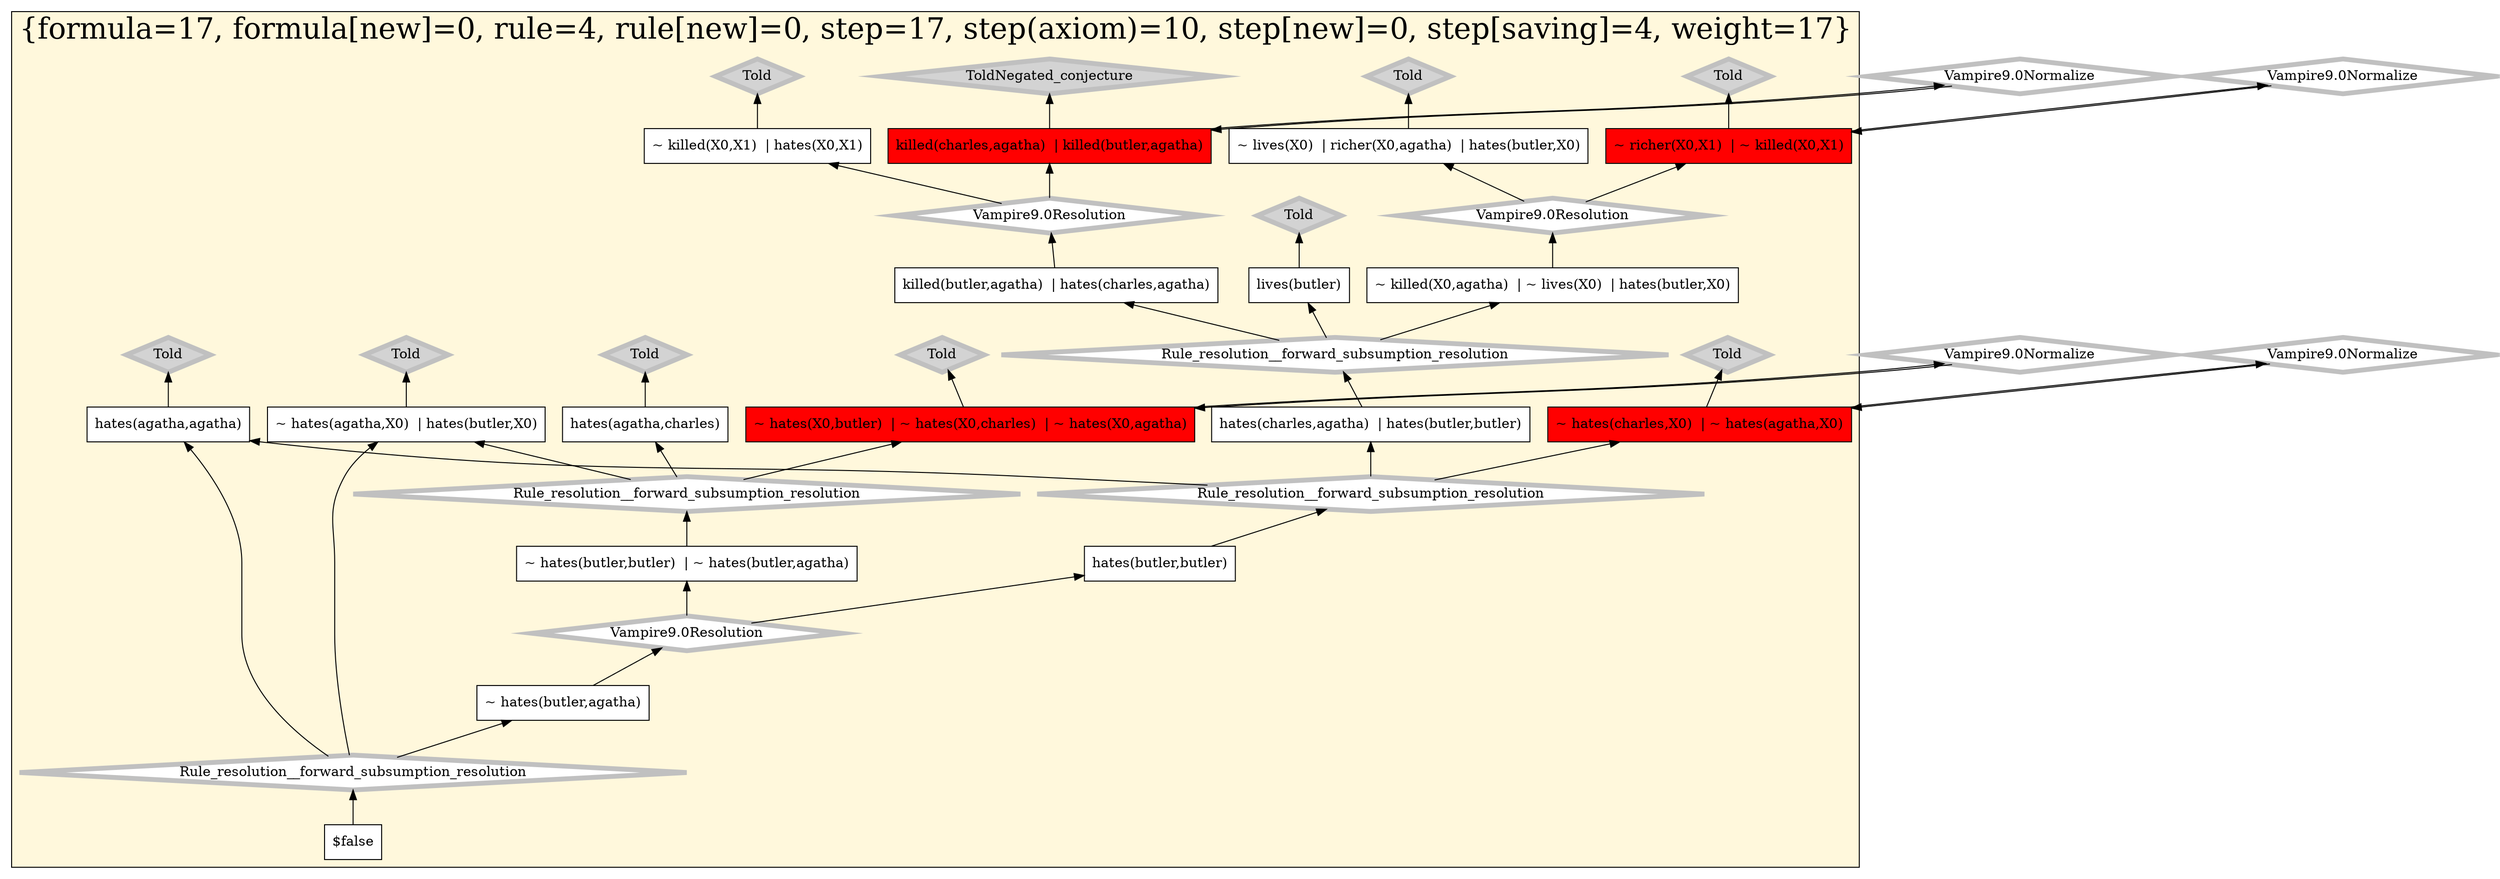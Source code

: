 digraph g 
{ rankdir=BT;
   
  "x_1330" [ URL="http://inference-web.org/proofs/tptp/Solutions/PUZ/PUZ001-1/Vampire---9.0/answer.owl#ns_31_conclusion" color="black" shape="box" label="killed(butler,agatha)  | hates(charles,agatha)" fillcolor="white" style="filled"  ];
  "x_1578" [ URL="http://inference-web.org/proofs/tptp/Solutions/PUZ/PUZ001-1/Vampire---9.0/answer.owl#ns_11_conclusion" color="black" shape="box" label="~ lives(X0)  | richer(X0,agatha)  | hates(butler,X0)" fillcolor="white" style="filled"  ];
  "x_1286" [ URL="http://inference-web.org/proofs/tptp/Solutions/PUZ/PUZ001-1/Vampire---9.0/answer.owl#ns_7_conclusion" color="black" shape="box" label="hates(agatha,agatha)" fillcolor="white" style="filled"  ];
  "x_1484" [ URL="http://inference-web.org/proofs/tptp/Solutions/PUZ/PUZ001-1/Vampire---9.0/answer.owl#ns_10_conclusion" color="black" shape="box" label="~ hates(agatha,X0)  | hates(butler,X0)" fillcolor="white" style="filled"  ];
  "x_1300" [ URL="http://inference-web.org/proofs/tptp/Solutions/PUZ/PUZ001-1/Vampire---9.0/answer.owl#ns_5_conclusion" color="black" shape="box" label="~ hates(agatha,X0)  | ~ hates(charles,X0)" fillcolor="red" style="filled"  ];
  "x_1300" [ URL="http://inference-web.org/proofs/tptp/Solutions/PUZ/PUZ001-1/Vampire---9.0/answer.owl#ns_14_conclusion" color="black" shape="box" label="~ hates(charles,X0)  | ~ hates(agatha,X0)" fillcolor="red" style="filled"  ];
  "x_1605" [ URL="http://inference-web.org/proofs/tptp/Solutions/PUZ/PUZ001-1/Vampire---9.0/answer.owl#ns_35_conclusion" color="black" shape="box" label="hates(charles,agatha)  | hates(butler,butler)" fillcolor="white" style="filled"  ];
  "x_1495" [ URL="http://inference-web.org/proofs/tptp/Solutions/PUZ/PUZ001-1/Vampire---9.0/answer.owl#ns_2_conclusion" color="black" shape="box" label="lives(butler)" fillcolor="white" style="filled"  ];
  "x_1480" [ URL="http://inference-web.org/proofs/tptp/Solutions/PUZ/PUZ001-1/Vampire---9.0/answer.owl#ns_8_conclusion" color="black" shape="box" label="hates(agatha,charles)" fillcolor="white" style="filled"  ];
  "x_1549" [ URL="http://inference-web.org/proofs/tptp/Solutions/PUZ/PUZ001-1/Vampire---9.0/answer.owl#ns_29_conclusion" color="black" shape="box" label="~ hates(butler,butler)  | ~ hates(butler,agatha)" fillcolor="white" style="filled"  ];
  "x_1291" [ URL="http://inference-web.org/proofs/tptp/Solutions/PUZ/PUZ001-1/Vampire---9.0/answer.owl#ns_12_conclusion" color="black" shape="box" label="killed(butler,agatha)  | killed(charles,agatha)" fillcolor="red" style="filled"  ];
  "x_1519" [ URL="http://inference-web.org/proofs/tptp/Solutions/PUZ/PUZ001-1/Vampire---9.0/answer.owl#ns_39_conclusion" color="black" shape="box" label="$false" fillcolor="white" style="filled"  ];
  "x_1502" [ URL="http://inference-web.org/proofs/tptp/Solutions/PUZ/PUZ001-1/Vampire---9.0/answer.owl#ns_38_conclusion" color="black" shape="box" label="~ hates(butler,agatha)" fillcolor="white" style="filled"  ];
  "x_1450" [ URL="http://inference-web.org/proofs/tptp/Solutions/PUZ/PUZ001-1/Vampire---9.0/answer.owl#ns_9_conclusion" color="black" shape="box" label="~ killed(X0,X1)  | hates(X0,X1)" fillcolor="white" style="filled"  ];
  "x_1577" [ URL="http://inference-web.org/proofs/tptp/Solutions/PUZ/PUZ001-1/Vampire---9.0/answer.owl#ns_17_conclusion" color="black" shape="box" label="~ killed(X0,agatha)  | ~ lives(X0)  | hates(butler,X0)" fillcolor="white" style="filled"  ];
  "x_1338" [ URL="http://inference-web.org/proofs/tptp/Solutions/PUZ/PUZ001-1/Vampire---9.0/answer.owl#ns_4_conclusion" color="black" shape="box" label="~ killed(X0,X1)  | ~ richer(X0,X1)" fillcolor="red" style="filled"  ];
  "x_1255" [ URL="http://inference-web.org/proofs/tptp/Solutions/PUZ/PUZ001-1/Vampire---9.0/answer.owl#ns_6_conclusion" color="black" shape="box" label="~ hates(X0,agatha)  | ~ hates(X0,butler)  | ~ hates(X0,charles)" fillcolor="red" style="filled"  ];
  "x_1255" [ URL="http://inference-web.org/proofs/tptp/Solutions/PUZ/PUZ001-1/Vampire---9.0/answer.owl#ns_15_conclusion" color="black" shape="box" label="~ hates(X0,butler)  | ~ hates(X0,charles)  | ~ hates(X0,agatha)" fillcolor="red" style="filled"  ];
  "x_1291" [ URL="http://inference-web.org/proofs/tptp/Solutions/PUZ/PUZ001-1/Vampire---9.0/answer.owl#ns_16_conclusion" color="black" shape="box" label="killed(charles,agatha)  | killed(butler,agatha)" fillcolor="red" style="filled"  ];
  "x_1565" [ URL="http://inference-web.org/proofs/tptp/Solutions/PUZ/PUZ001-1/Vampire---9.0/answer.owl#ns_37_conclusion" color="black" shape="box" label="hates(butler,butler)" fillcolor="white" style="filled"  ];
  "x_1338" [ URL="http://inference-web.org/proofs/tptp/Solutions/PUZ/PUZ001-1/Vampire---9.0/answer.owl#ns_13_conclusion" color="black" shape="box" label="~ richer(X0,X1)  | ~ killed(X0,X1)" fillcolor="red" style="filled"  ];
  "490ca8fb:1242f8625f3:-5f76" [ URL="http://browser.inference-web.org/iwbrowser/BrowseNodeSet?url=http%3A%2F%2Finference-web.org%2Fproofs%2Ftptp%2FSolutions%2FPUZ%2FPUZ001-1%2FVampire---9.0%2Fanswer.owl%23ns_8" color="grey" shape="diamond" label="Told" fillcolor="lightgrey" style="filled" penwidth="5"  ];
  "x_1480" -> "490ca8fb:1242f8625f3:-5f76";
  "490ca8fb:1242f8625f3:-5fae" [ URL="http://browser.inference-web.org/iwbrowser/BrowseNodeSet?url=http%3A%2F%2Finference-web.org%2Fproofs%2Ftptp%2FSolutions%2FPUZ%2FPUZ001-1%2FVampire---9.0%2Fanswer.owl%23ns_38" color="grey" shape="diamond" label="Vampire9.0Resolution" fillcolor="white" style="filled" penwidth="5"  ];
  "x_1502" -> "490ca8fb:1242f8625f3:-5fae";
  "490ca8fb:1242f8625f3:-5fae" -> "x_1549";
  "490ca8fb:1242f8625f3:-5fae" -> "x_1565";
  "490ca8fb:1242f8625f3:-5fa0" [ URL="http://browser.inference-web.org/iwbrowser/BrowseNodeSet?url=http%3A%2F%2Finference-web.org%2Fproofs%2Ftptp%2FSolutions%2FPUZ%2FPUZ001-1%2FVampire---9.0%2Fanswer.owl%23ns_16" color="grey" shape="diamond" label="Vampire9.0Normalize" fillcolor="white" style="filled" penwidth="5"  ];
  "x_1291" -> "490ca8fb:1242f8625f3:-5fa0";
  "490ca8fb:1242f8625f3:-5fa0" -> "x_1291";
  "490ca8fb:1242f8625f3:-5f7b" [ URL="http://browser.inference-web.org/iwbrowser/BrowseNodeSet?url=http%3A%2F%2Finference-web.org%2Fproofs%2Ftptp%2FSolutions%2FPUZ%2FPUZ001-1%2FVampire---9.0%2Fanswer.owl%23ns_15" color="grey" shape="diamond" label="Vampire9.0Normalize" fillcolor="white" style="filled" penwidth="5"  ];
  "x_1255" -> "490ca8fb:1242f8625f3:-5f7b";
  "490ca8fb:1242f8625f3:-5f7b" -> "x_1255";
  "490ca8fb:1242f8625f3:-5f88" [ URL="http://browser.inference-web.org/iwbrowser/BrowseNodeSet?url=http%3A%2F%2Finference-web.org%2Fproofs%2Ftptp%2FSolutions%2FPUZ%2FPUZ001-1%2FVampire---9.0%2Fanswer.owl%23ns_5" color="grey" shape="diamond" label="Told" fillcolor="lightgrey" style="filled" penwidth="5"  ];
  "x_1300" -> "490ca8fb:1242f8625f3:-5f88";
  "490ca8fb:1242f8625f3:-5fa3" [ URL="http://browser.inference-web.org/iwbrowser/BrowseNodeSet?url=http%3A%2F%2Finference-web.org%2Fproofs%2Ftptp%2FSolutions%2FPUZ%2FPUZ001-1%2FVampire---9.0%2Fanswer.owl%23ns_31" color="grey" shape="diamond" label="Vampire9.0Resolution" fillcolor="white" style="filled" penwidth="5"  ];
  "x_1330" -> "490ca8fb:1242f8625f3:-5fa3";
  "490ca8fb:1242f8625f3:-5fa3" -> "x_1291";
  "490ca8fb:1242f8625f3:-5fa3" -> "x_1450";
  "490ca8fb:1242f8625f3:-5fab" [ URL="http://browser.inference-web.org/iwbrowser/BrowseNodeSet?url=http%3A%2F%2Finference-web.org%2Fproofs%2Ftptp%2FSolutions%2FPUZ%2FPUZ001-1%2FVampire---9.0%2Fanswer.owl%23ns_37" color="grey" shape="diamond" label="Rule_resolution__forward_subsumption_resolution" fillcolor="white" style="filled" penwidth="5"  ];
  "x_1565" -> "490ca8fb:1242f8625f3:-5fab";
  "490ca8fb:1242f8625f3:-5fab" -> "x_1286";
  "490ca8fb:1242f8625f3:-5fab" -> "x_1300";
  "490ca8fb:1242f8625f3:-5fab" -> "x_1605";
  "490ca8fb:1242f8625f3:-5f79" [ URL="http://browser.inference-web.org/iwbrowser/BrowseNodeSet?url=http%3A%2F%2Finference-web.org%2Fproofs%2Ftptp%2FSolutions%2FPUZ%2FPUZ001-1%2FVampire---9.0%2Fanswer.owl%23ns_6" color="grey" shape="diamond" label="Told" fillcolor="lightgrey" style="filled" penwidth="5"  ];
  "x_1255" -> "490ca8fb:1242f8625f3:-5f79";
  "490ca8fb:1242f8625f3:-5f82" [ URL="http://browser.inference-web.org/iwbrowser/BrowseNodeSet?url=http%3A%2F%2Finference-web.org%2Fproofs%2Ftptp%2FSolutions%2FPUZ%2FPUZ001-1%2FVampire---9.0%2Fanswer.owl%23ns_29" color="grey" shape="diamond" label="Rule_resolution__forward_subsumption_resolution" fillcolor="white" style="filled" penwidth="5"  ];
  "x_1549" -> "490ca8fb:1242f8625f3:-5f82";
  "490ca8fb:1242f8625f3:-5f82" -> "x_1255";
  "490ca8fb:1242f8625f3:-5f82" -> "x_1480";
  "490ca8fb:1242f8625f3:-5f82" -> "x_1484";
  "490ca8fb:1242f8625f3:-5fb6" [ URL="http://browser.inference-web.org/iwbrowser/BrowseNodeSet?url=http%3A%2F%2Finference-web.org%2Fproofs%2Ftptp%2FSolutions%2FPUZ%2FPUZ001-1%2FVampire---9.0%2Fanswer.owl%23answer" color="grey" shape="diamond" label="Rule_resolution__forward_subsumption_resolution" fillcolor="white" style="filled" penwidth="5"  ];
  "x_1519" -> "490ca8fb:1242f8625f3:-5fb6";
  "490ca8fb:1242f8625f3:-5fb6" -> "x_1286";
  "490ca8fb:1242f8625f3:-5fb6" -> "x_1484";
  "490ca8fb:1242f8625f3:-5fb6" -> "x_1502";
  "490ca8fb:1242f8625f3:-5f8d" [ URL="http://browser.inference-web.org/iwbrowser/BrowseNodeSet?url=http%3A%2F%2Finference-web.org%2Fproofs%2Ftptp%2FSolutions%2FPUZ%2FPUZ001-1%2FVampire---9.0%2Fanswer.owl%23ns_2" color="grey" shape="diamond" label="Told" fillcolor="lightgrey" style="filled" penwidth="5"  ];
  "x_1495" -> "490ca8fb:1242f8625f3:-5f8d";
  "490ca8fb:1242f8625f3:-5fa7" [ URL="http://browser.inference-web.org/iwbrowser/BrowseNodeSet?url=http%3A%2F%2Finference-web.org%2Fproofs%2Ftptp%2FSolutions%2FPUZ%2FPUZ001-1%2FVampire---9.0%2Fanswer.owl%23ns_35" color="grey" shape="diamond" label="Rule_resolution__forward_subsumption_resolution" fillcolor="white" style="filled" penwidth="5"  ];
  "x_1605" -> "490ca8fb:1242f8625f3:-5fa7";
  "490ca8fb:1242f8625f3:-5fa7" -> "x_1330";
  "490ca8fb:1242f8625f3:-5fa7" -> "x_1495";
  "490ca8fb:1242f8625f3:-5fa7" -> "x_1577";
  "490ca8fb:1242f8625f3:-5f90" [ URL="http://browser.inference-web.org/iwbrowser/BrowseNodeSet?url=http%3A%2F%2Finference-web.org%2Fproofs%2Ftptp%2FSolutions%2FPUZ%2FPUZ001-1%2FVampire---9.0%2Fanswer.owl%23ns_4" color="grey" shape="diamond" label="Told" fillcolor="lightgrey" style="filled" penwidth="5"  ];
  "x_1338" -> "490ca8fb:1242f8625f3:-5f90";
  "490ca8fb:1242f8625f3:-5f85" [ URL="http://browser.inference-web.org/iwbrowser/BrowseNodeSet?url=http%3A%2F%2Finference-web.org%2Fproofs%2Ftptp%2FSolutions%2FPUZ%2FPUZ001-1%2FVampire---9.0%2Fanswer.owl%23ns_7" color="grey" shape="diamond" label="Told" fillcolor="lightgrey" style="filled" penwidth="5"  ];
  "x_1286" -> "490ca8fb:1242f8625f3:-5f85";
  "490ca8fb:1242f8625f3:-5f92" [ URL="http://browser.inference-web.org/iwbrowser/BrowseNodeSet?url=http%3A%2F%2Finference-web.org%2Fproofs%2Ftptp%2FSolutions%2FPUZ%2FPUZ001-1%2FVampire---9.0%2Fanswer.owl%23ns_13" color="grey" shape="diamond" label="Vampire9.0Normalize" fillcolor="white" style="filled" penwidth="5"  ];
  "x_1338" -> "490ca8fb:1242f8625f3:-5f92";
  "490ca8fb:1242f8625f3:-5f92" -> "x_1338";
  "490ca8fb:1242f8625f3:-5f98" [ URL="http://browser.inference-web.org/iwbrowser/BrowseNodeSet?url=http%3A%2F%2Finference-web.org%2Fproofs%2Ftptp%2FSolutions%2FPUZ%2FPUZ001-1%2FVampire---9.0%2Fanswer.owl%23ns_17" color="grey" shape="diamond" label="Vampire9.0Resolution" fillcolor="white" style="filled" penwidth="5"  ];
  "x_1577" -> "490ca8fb:1242f8625f3:-5f98";
  "490ca8fb:1242f8625f3:-5f98" -> "x_1338";
  "490ca8fb:1242f8625f3:-5f98" -> "x_1578";
  "490ca8fb:1242f8625f3:-5f7e" [ URL="http://browser.inference-web.org/iwbrowser/BrowseNodeSet?url=http%3A%2F%2Finference-web.org%2Fproofs%2Ftptp%2FSolutions%2FPUZ%2FPUZ001-1%2FVampire---9.0%2Fanswer.owl%23ns_10" color="grey" shape="diamond" label="Told" fillcolor="lightgrey" style="filled" penwidth="5"  ];
  "x_1484" -> "490ca8fb:1242f8625f3:-5f7e";
  "490ca8fb:1242f8625f3:-5f9b" [ URL="http://browser.inference-web.org/iwbrowser/BrowseNodeSet?url=http%3A%2F%2Finference-web.org%2Fproofs%2Ftptp%2FSolutions%2FPUZ%2FPUZ001-1%2FVampire---9.0%2Fanswer.owl%23ns_9" color="grey" shape="diamond" label="Told" fillcolor="lightgrey" style="filled" penwidth="5"  ];
  "x_1450" -> "490ca8fb:1242f8625f3:-5f9b";
  "490ca8fb:1242f8625f3:-5f8a" [ URL="http://browser.inference-web.org/iwbrowser/BrowseNodeSet?url=http%3A%2F%2Finference-web.org%2Fproofs%2Ftptp%2FSolutions%2FPUZ%2FPUZ001-1%2FVampire---9.0%2Fanswer.owl%23ns_14" color="grey" shape="diamond" label="Vampire9.0Normalize" fillcolor="white" style="filled" penwidth="5"  ];
  "x_1300" -> "490ca8fb:1242f8625f3:-5f8a";
  "490ca8fb:1242f8625f3:-5f8a" -> "x_1300";
  "490ca8fb:1242f8625f3:-5f9e" [ URL="http://browser.inference-web.org/iwbrowser/BrowseNodeSet?url=http%3A%2F%2Finference-web.org%2Fproofs%2Ftptp%2FSolutions%2FPUZ%2FPUZ001-1%2FVampire---9.0%2Fanswer.owl%23ns_12" color="grey" shape="diamond" label="ToldNegated_conjecture" fillcolor="lightgrey" style="filled" penwidth="5"  ];
  "x_1291" -> "490ca8fb:1242f8625f3:-5f9e";
  "490ca8fb:1242f8625f3:-5f95" [ URL="http://browser.inference-web.org/iwbrowser/BrowseNodeSet?url=http%3A%2F%2Finference-web.org%2Fproofs%2Ftptp%2FSolutions%2FPUZ%2FPUZ001-1%2FVampire---9.0%2Fanswer.owl%23ns_11" color="grey" shape="diamond" label="Told" fillcolor="lightgrey" style="filled" penwidth="5"  ];
  "x_1578" -> "490ca8fb:1242f8625f3:-5f95";
  
 subgraph cluster_opt 
{ labelloc=b label="{formula=17, formula[new]=0, rule=4, rule[new]=0, step=17, step(axiom)=10, step[new]=0, step[saving]=4, weight=17}" 
 fontsize=30 fillcolor=cornsilk style=filled 
  x_1255 ; x_1549 ; x_1495 ; x_1338 ; x_1578 ; x_1577 ; x_1502 ; x_1330 ; x_1605 ; x_1300 ; x_1565 ; x_1291 ; x_1519 ; x_1450 ; x_1484 ; x_1286 ; x_1480 ; "490ca8fb:1242f8625f3:-5f76" ;
 "490ca8fb:1242f8625f3:-5fae" ;
 "490ca8fb:1242f8625f3:-5f88" ;
 "490ca8fb:1242f8625f3:-5fa3" ;
 "490ca8fb:1242f8625f3:-5fab" ;
 "490ca8fb:1242f8625f3:-5f79" ;
 "490ca8fb:1242f8625f3:-5f82" ;
 "490ca8fb:1242f8625f3:-5fb6" ;
 "490ca8fb:1242f8625f3:-5f8d" ;
 "490ca8fb:1242f8625f3:-5fa7" ;
 "490ca8fb:1242f8625f3:-5f90" ;
 "490ca8fb:1242f8625f3:-5f85" ;
 "490ca8fb:1242f8625f3:-5f98" ;
 "490ca8fb:1242f8625f3:-5f7e" ;
 "490ca8fb:1242f8625f3:-5f9b" ;
 "490ca8fb:1242f8625f3:-5f9e" ;
 "490ca8fb:1242f8625f3:-5f95" ;
 
}
 
}
